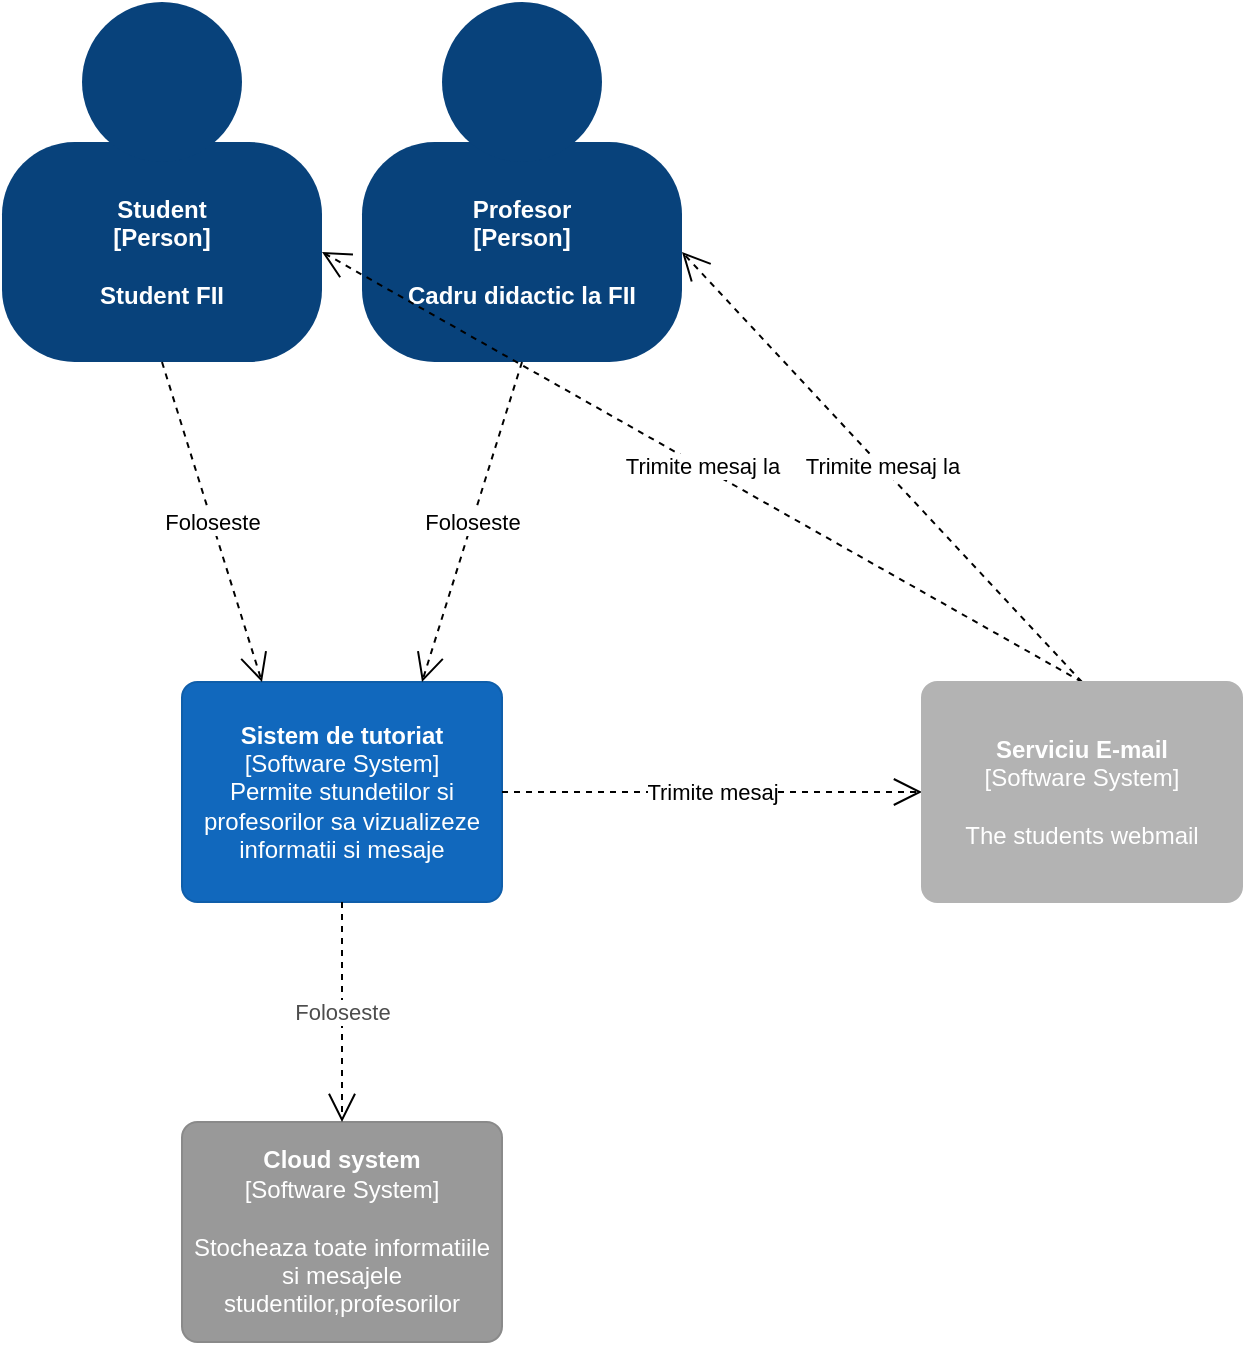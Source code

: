 <mxfile version="12.8.8" type="google" pages="3"><diagram id="9GTzfsVrzjvEQDihfQea" name="Page-1"><mxGraphModel dx="1238" dy="652" grid="1" gridSize="10" guides="1" tooltips="1" connect="1" arrows="1" fold="1" page="1" pageScale="1" pageWidth="827" pageHeight="1169" math="0" shadow="0"><root><mxCell id="0"/><mxCell id="1" parent="0"/><mxCell id="efYTFSb8s28YeH-5oUIu-1" value="" style="group;rounded=0;labelBackgroundColor=none;fillColor=none;fontColor=#ffffff;align=center;html=1;" vertex="1" connectable="0" parent="1"><mxGeometry y="100" width="160" height="180" as="geometry"/><C4Person as="c4"/></mxCell><object label="&lt;b&gt;Student&lt;br&gt;[Person]&lt;br&gt;&lt;br&gt;Student FII&lt;br&gt;&lt;/b&gt;" placeholders="1" c4Name="name" c4Type="body" c4Description="Description" id="efYTFSb8s28YeH-5oUIu-2"><mxCell style="rounded=1;whiteSpace=wrap;html=1;labelBackgroundColor=none;fillColor=#08427b;fontColor=#ffffff;align=center;arcSize=33;strokeColor=3c7fc0;" vertex="1" parent="efYTFSb8s28YeH-5oUIu-1"><mxGeometry y="70" width="160" height="110" as="geometry"/><C4Person as="c4"/></mxCell></object><mxCell id="efYTFSb8s28YeH-5oUIu-3" value="" style="ellipse;whiteSpace=wrap;html=1;aspect=fixed;rounded=0;labelBackgroundColor=none;fillColor=#08427b;fontSize=12;fontColor=#ffffff;align=center;strokeColor=3c7fc0;" vertex="1" parent="efYTFSb8s28YeH-5oUIu-1"><mxGeometry x="40" width="80" height="80" as="geometry"/><C4Person as="c4"/></mxCell><mxCell id="efYTFSb8s28YeH-5oUIu-4" value="" style="group;rounded=0;labelBackgroundColor=none;fillColor=none;fontColor=#ffffff;align=center;html=1;" vertex="1" connectable="0" parent="1"><mxGeometry x="180" y="100" width="160" height="180" as="geometry"/><C4Person as="c4"/></mxCell><object label="&lt;b&gt;Profesor&lt;br&gt;[Person]&lt;br&gt;&lt;br&gt;Cadru didactic la FII&lt;br&gt;&lt;/b&gt;" placeholders="1" c4Name="name" c4Type="body" c4Description="Description" id="efYTFSb8s28YeH-5oUIu-5"><mxCell style="rounded=1;whiteSpace=wrap;html=1;labelBackgroundColor=none;fillColor=#08427b;fontColor=#ffffff;align=center;arcSize=33;strokeColor=3c7fc0;" vertex="1" parent="efYTFSb8s28YeH-5oUIu-4"><mxGeometry y="70" width="160" height="110" as="geometry"/><C4Person as="c4"/></mxCell></object><mxCell id="efYTFSb8s28YeH-5oUIu-6" value="" style="ellipse;whiteSpace=wrap;html=1;aspect=fixed;rounded=0;labelBackgroundColor=none;fillColor=#08427b;fontSize=12;fontColor=#ffffff;align=center;strokeColor=3c7fc0;" vertex="1" parent="efYTFSb8s28YeH-5oUIu-4"><mxGeometry x="40" width="80" height="80" as="geometry"/><C4Person as="c4"/></mxCell><object label="&lt;b&gt;Sistem de tutoriat&lt;/b&gt;&lt;br&gt;&lt;div&gt;[Software System]&lt;/div&gt;&lt;div&gt;Permite stundetilor si profesorilor sa vizualizeze informatii si mesaje&lt;/div&gt;" placeholders="1" c4Name="name" c4Type="SoftwareSystem" c4Description="Description" id="efYTFSb8s28YeH-5oUIu-9"><mxCell style="rounded=1;whiteSpace=wrap;html=1;labelBackgroundColor=none;fillColor=#1168bd;fontColor=#ffffff;align=center;arcSize=7;strokeColor=#0f5eaa;rotation=0;" vertex="1" parent="1"><mxGeometry x="90" y="440" width="160" height="110" as="geometry"/><C4SoftwareSystem as="c4"/></mxCell></object><mxCell id="efYTFSb8s28YeH-5oUIu-14" value="Foloseste" style="endArrow=open;endSize=12;dashed=1;html=1;shadow=0;strokeColor=#000000;exitX=0.5;exitY=1;exitDx=0;exitDy=0;entryX=0.25;entryY=0;entryDx=0;entryDy=0;" edge="1" parent="1" source="efYTFSb8s28YeH-5oUIu-2" target="efYTFSb8s28YeH-5oUIu-9"><mxGeometry width="160" relative="1" as="geometry"><mxPoint x="160" y="260" as="sourcePoint"/><mxPoint x="320" y="260" as="targetPoint"/></mxGeometry></mxCell><mxCell id="efYTFSb8s28YeH-5oUIu-15" value="Foloseste" style="endArrow=open;endSize=12;dashed=1;html=1;shadow=0;strokeColor=#000000;exitX=0.5;exitY=1;exitDx=0;exitDy=0;entryX=0.75;entryY=0;entryDx=0;entryDy=0;" edge="1" parent="1" source="efYTFSb8s28YeH-5oUIu-5" target="efYTFSb8s28YeH-5oUIu-9"><mxGeometry width="160" relative="1" as="geometry"><mxPoint x="390" y="280" as="sourcePoint"/><mxPoint x="550" y="280" as="targetPoint"/></mxGeometry></mxCell><mxCell id="efYTFSb8s28YeH-5oUIu-17" value="Trimite mesaj" style="endArrow=open;endSize=12;dashed=1;html=1;shadow=0;strokeColor=#000000;exitX=1;exitY=0.5;exitDx=0;exitDy=0;entryX=0;entryY=0.5;entryDx=0;entryDy=0;" edge="1" parent="1" source="efYTFSb8s28YeH-5oUIu-9" target="efYTFSb8s28YeH-5oUIu-21"><mxGeometry width="160" relative="1" as="geometry"><mxPoint x="360" y="420" as="sourcePoint"/><mxPoint x="500" y="495" as="targetPoint"/></mxGeometry></mxCell><mxCell id="efYTFSb8s28YeH-5oUIu-18" value="Trimite mesaj la" style="endArrow=open;endSize=12;dashed=1;html=1;shadow=0;strokeColor=#000000;exitX=0.5;exitY=0;exitDx=0;exitDy=0;entryX=1;entryY=0.5;entryDx=0;entryDy=0;" edge="1" parent="1" source="efYTFSb8s28YeH-5oUIu-21" target="efYTFSb8s28YeH-5oUIu-5"><mxGeometry width="160" relative="1" as="geometry"><mxPoint x="580" y="440" as="sourcePoint"/><mxPoint x="740" y="360" as="targetPoint"/></mxGeometry></mxCell><mxCell id="efYTFSb8s28YeH-5oUIu-19" value="Trimite mesaj la" style="endArrow=open;endSize=12;dashed=1;html=1;shadow=0;strokeColor=#000000;exitX=0.5;exitY=0;exitDx=0;exitDy=0;entryX=1;entryY=0.5;entryDx=0;entryDy=0;" edge="1" parent="1" source="efYTFSb8s28YeH-5oUIu-21" target="efYTFSb8s28YeH-5oUIu-2"><mxGeometry width="160" relative="1" as="geometry"><mxPoint x="580" y="440" as="sourcePoint"/><mxPoint x="740" y="330" as="targetPoint"/></mxGeometry></mxCell><object label="&lt;b&gt;Serviciu E-mail&lt;/b&gt;&lt;div&gt;[Software System]&lt;/div&gt;&lt;div&gt;&lt;br&gt;&lt;/div&gt;&lt;div&gt;The students webmail&lt;/div&gt;" placeholders="1" c4Name="name" c4Type="SoftwareSystem" c4Description="Description" id="efYTFSb8s28YeH-5oUIu-21"><mxCell style="rounded=1;whiteSpace=wrap;html=1;labelBackgroundColor=none;fillColor=#B3B3B3;fontColor=#FFFFFF;align=center;arcSize=7;strokeColor=#B3B3B3;gradientColor=none;" vertex="1" parent="1"><mxGeometry x="460" y="440" width="160" height="110" as="geometry"/><C4SoftwareSystem as="c4"/></mxCell></object><object label="&lt;b&gt;Cloud system&lt;/b&gt;&lt;div&gt;[Software System]&lt;/div&gt;&lt;div&gt;&lt;br&gt;&lt;/div&gt;&lt;div&gt;Stocheaza toate informatiile si mesajele studentilor,profesorilor&lt;/div&gt;" placeholders="1" c4Name="name" c4Type="SoftwareSystemDependency" c4Description="Description" id="efYTFSb8s28YeH-5oUIu-24"><mxCell style="rounded=1;whiteSpace=wrap;html=1;labelBackgroundColor=none;fillColor=#999999;fontColor=#ffffff;align=center;arcSize=7;strokeColor=#8a8a8a;" vertex="1" parent="1"><mxGeometry x="90" y="660" width="160" height="110" as="geometry"/><C4SoftwareSystemDependency as="c4"/></mxCell></object><mxCell id="efYTFSb8s28YeH-5oUIu-26" value="&lt;font color=&quot;#4d4d4d&quot;&gt;Foloseste&lt;/font&gt;" style="endArrow=open;endSize=12;dashed=1;html=1;shadow=0;strokeColor=#000000;fontColor=#808080;exitX=0.5;exitY=1;exitDx=0;exitDy=0;entryX=0.5;entryY=0;entryDx=0;entryDy=0;" edge="1" parent="1" source="efYTFSb8s28YeH-5oUIu-9" target="efYTFSb8s28YeH-5oUIu-24"><mxGeometry width="160" relative="1" as="geometry"><mxPoint x="330" y="560" as="sourcePoint"/><mxPoint x="490" y="560" as="targetPoint"/></mxGeometry></mxCell></root></mxGraphModel></diagram><diagram id="sxx1JhYZmJL_DfwRefPi" name="Page-2"><mxGraphModel dx="1238" dy="652" grid="1" gridSize="10" guides="1" tooltips="1" connect="1" arrows="1" fold="1" page="1" pageScale="1" pageWidth="827" pageHeight="1169" math="0" shadow="0"><root><mxCell id="0j8mNJteh-1V-HJj32X8-0"/><mxCell id="0j8mNJteh-1V-HJj32X8-1" parent="0j8mNJteh-1V-HJj32X8-0"/><mxCell id="kFMIJurresCR93gQ5Bh2-0" value="" style="group;rounded=0;labelBackgroundColor=none;fillColor=none;fontColor=#ffffff;align=center;html=1;" vertex="1" connectable="0" parent="0j8mNJteh-1V-HJj32X8-1"><mxGeometry x="170" y="100" width="160" height="180" as="geometry"/><C4Person as="c4"/></mxCell><object label="&lt;b&gt;Student&lt;br&gt;[Person]&lt;br&gt;&lt;br&gt;Student FII&lt;br&gt;&lt;/b&gt;" placeholders="1" c4Name="name" c4Type="body" c4Description="Description" id="kFMIJurresCR93gQ5Bh2-1"><mxCell style="rounded=1;whiteSpace=wrap;html=1;labelBackgroundColor=none;fillColor=#08427b;fontColor=#ffffff;align=center;arcSize=33;strokeColor=3c7fc0;" vertex="1" parent="kFMIJurresCR93gQ5Bh2-0"><mxGeometry y="70" width="160" height="110" as="geometry"/><C4Person as="c4"/></mxCell></object><mxCell id="kFMIJurresCR93gQ5Bh2-2" value="" style="ellipse;whiteSpace=wrap;html=1;aspect=fixed;rounded=0;labelBackgroundColor=none;fillColor=#08427b;fontSize=12;fontColor=#ffffff;align=center;strokeColor=3c7fc0;" vertex="1" parent="kFMIJurresCR93gQ5Bh2-0"><mxGeometry x="40" width="80" height="80" as="geometry"/><C4Person as="c4"/></mxCell><mxCell id="kFMIJurresCR93gQ5Bh2-3" value="" style="group;rounded=0;labelBackgroundColor=none;fillColor=none;fontColor=#ffffff;align=center;html=1;" vertex="1" connectable="0" parent="0j8mNJteh-1V-HJj32X8-1"><mxGeometry x="420" y="100" width="160" height="180" as="geometry"/><C4Person as="c4"/></mxCell><object label="&lt;b&gt;Profesor&lt;br&gt;[Person]&lt;br&gt;&lt;br&gt;Cadru didactic la FII&lt;br&gt;&lt;/b&gt;" placeholders="1" c4Name="name" c4Type="body" c4Description="Description" id="kFMIJurresCR93gQ5Bh2-4"><mxCell style="rounded=1;whiteSpace=wrap;html=1;labelBackgroundColor=none;fillColor=#08427b;fontColor=#ffffff;align=center;arcSize=33;strokeColor=3c7fc0;" vertex="1" parent="kFMIJurresCR93gQ5Bh2-3"><mxGeometry y="70" width="160" height="110" as="geometry"/><C4Person as="c4"/></mxCell></object><mxCell id="kFMIJurresCR93gQ5Bh2-5" value="" style="ellipse;whiteSpace=wrap;html=1;aspect=fixed;rounded=0;labelBackgroundColor=none;fillColor=#08427b;fontSize=12;fontColor=#ffffff;align=center;strokeColor=3c7fc0;" vertex="1" parent="kFMIJurresCR93gQ5Bh2-3"><mxGeometry x="40" width="80" height="80" as="geometry"/><C4Person as="c4"/></mxCell><mxCell id="kFMIJurresCR93gQ5Bh2-7" value="Foloseste" style="endArrow=open;endSize=12;dashed=1;html=1;shadow=0;strokeColor=#000000;exitX=0.5;exitY=1;exitDx=0;exitDy=0;entryX=0.5;entryY=0;entryDx=0;entryDy=0;" edge="1" parent="0j8mNJteh-1V-HJj32X8-1" source="kFMIJurresCR93gQ5Bh2-1" target="6yXONLozKb7UKd4MPoB6-2"><mxGeometry width="160" relative="1" as="geometry"><mxPoint x="340" y="260" as="sourcePoint"/><mxPoint x="330" y="370" as="targetPoint"/></mxGeometry></mxCell><mxCell id="kFMIJurresCR93gQ5Bh2-8" value="Foloseste" style="endArrow=open;endSize=12;dashed=1;html=1;shadow=0;strokeColor=#000000;exitX=0.5;exitY=1;exitDx=0;exitDy=0;entryX=0.75;entryY=0;entryDx=0;entryDy=0;" edge="1" parent="0j8mNJteh-1V-HJj32X8-1" source="kFMIJurresCR93gQ5Bh2-4" target="6yXONLozKb7UKd4MPoB6-2"><mxGeometry width="160" relative="1" as="geometry"><mxPoint x="570" y="280" as="sourcePoint"/><mxPoint x="570" y="360" as="targetPoint"/></mxGeometry></mxCell><mxCell id="kFMIJurresCR93gQ5Bh2-9" value="Trimite mesaj" style="endArrow=open;endSize=12;dashed=1;html=1;shadow=0;strokeColor=#000000;entryX=0;entryY=0.5;entryDx=0;entryDy=0;exitX=1;exitY=0.25;exitDx=0;exitDy=0;" edge="1" parent="0j8mNJteh-1V-HJj32X8-1" source="xH9_9hvXCQVg_76v4NEz-4" target="kFMIJurresCR93gQ5Bh2-12"><mxGeometry width="160" relative="1" as="geometry"><mxPoint x="720" y="480" as="sourcePoint"/><mxPoint x="680" y="495" as="targetPoint"/></mxGeometry></mxCell><mxCell id="kFMIJurresCR93gQ5Bh2-10" value="Trimite mesaj la" style="endArrow=open;endSize=12;dashed=1;html=1;shadow=0;strokeColor=#000000;exitX=0.5;exitY=0;exitDx=0;exitDy=0;entryX=1;entryY=0.5;entryDx=0;entryDy=0;" edge="1" parent="0j8mNJteh-1V-HJj32X8-1" source="kFMIJurresCR93gQ5Bh2-12" target="kFMIJurresCR93gQ5Bh2-4"><mxGeometry width="160" relative="1" as="geometry"><mxPoint x="760" y="440" as="sourcePoint"/><mxPoint x="920" y="360" as="targetPoint"/></mxGeometry></mxCell><mxCell id="kFMIJurresCR93gQ5Bh2-11" value="Trimite mesaj la" style="endArrow=open;endSize=12;dashed=1;html=1;shadow=0;strokeColor=#000000;exitX=0.5;exitY=0;exitDx=0;exitDy=0;entryX=1;entryY=0.5;entryDx=0;entryDy=0;" edge="1" parent="0j8mNJteh-1V-HJj32X8-1" source="kFMIJurresCR93gQ5Bh2-12" target="kFMIJurresCR93gQ5Bh2-1"><mxGeometry width="160" relative="1" as="geometry"><mxPoint x="760" y="440" as="sourcePoint"/><mxPoint x="920" y="330" as="targetPoint"/></mxGeometry></mxCell><object label="&lt;b&gt;Serviciu E-mail&lt;/b&gt;&lt;div&gt;[Software System]&lt;/div&gt;&lt;div&gt;&lt;br&gt;&lt;/div&gt;&lt;div&gt;The students webmail&lt;/div&gt;" placeholders="1" c4Name="name" c4Type="SoftwareSystem" c4Description="Description" id="kFMIJurresCR93gQ5Bh2-12"><mxCell style="rounded=1;whiteSpace=wrap;html=1;labelBackgroundColor=none;fillColor=#B3B3B3;fontColor=#FFFFFF;align=center;arcSize=7;strokeColor=#B3B3B3;gradientColor=none;" vertex="1" parent="0j8mNJteh-1V-HJj32X8-1"><mxGeometry x="847" y="340" width="160" height="110" as="geometry"/><C4SoftwareSystem as="c4"/></mxCell></object><object label="&lt;b&gt;Cloud system&lt;/b&gt;&lt;div&gt;[Software System]&lt;/div&gt;&lt;div&gt;&lt;br&gt;&lt;/div&gt;&lt;div&gt;Stocheaza toate informatiile si mesajele studentilor,profesorilor&lt;/div&gt;" placeholders="1" c4Name="name" c4Type="SoftwareSystemDependency" c4Description="Description" id="kFMIJurresCR93gQ5Bh2-13"><mxCell style="rounded=1;whiteSpace=wrap;html=1;labelBackgroundColor=none;fillColor=#999999;fontColor=#ffffff;align=center;arcSize=7;strokeColor=#8a8a8a;" vertex="1" parent="0j8mNJteh-1V-HJj32X8-1"><mxGeometry x="847" y="565" width="160" height="110" as="geometry"/><C4SoftwareSystemDependency as="c4"/></mxCell></object><mxCell id="kFMIJurresCR93gQ5Bh2-14" value="&lt;font color=&quot;#4d4d4d&quot;&gt;Foloseste&lt;/font&gt;" style="endArrow=open;endSize=12;dashed=1;html=1;shadow=0;strokeColor=#000000;fontColor=#808080;entryX=0;entryY=0.5;entryDx=0;entryDy=0;exitX=1;exitY=0.5;exitDx=0;exitDy=0;" edge="1" parent="0j8mNJteh-1V-HJj32X8-1" source="xH9_9hvXCQVg_76v4NEz-4" target="kFMIJurresCR93gQ5Bh2-13"><mxGeometry width="160" relative="1" as="geometry"><mxPoint x="750" y="620" as="sourcePoint"/><mxPoint x="990" y="590" as="targetPoint"/></mxGeometry></mxCell><mxCell id="6yXONLozKb7UKd4MPoB6-1" value="" style="rounded=0;whiteSpace=wrap;html=1;strokeColor=#4D4D4D;fillColor=none;gradientColor=none;fontColor=#000000;dashed=1;" vertex="1" parent="0j8mNJteh-1V-HJj32X8-1"><mxGeometry x="20" y="390" width="700" height="430" as="geometry"/></mxCell><object label="&lt;b&gt;Aplicatie Web&lt;/b&gt;&lt;br&gt;&lt;div&gt;[Javascript]&lt;/div&gt;&lt;div&gt;&lt;br&gt;&lt;/div&gt;&lt;div&gt;Livreaza continutul existent&lt;/div&gt;" placeholders="1" c4Name="name" c4Type="SoftwareSystem" c4Description="Description" id="6yXONLozKb7UKd4MPoB6-2"><mxCell style="rounded=1;whiteSpace=wrap;html=1;labelBackgroundColor=none;fillColor=#1168bd;fontColor=#ffffff;align=center;arcSize=7;strokeColor=#0f5eaa;dashed=1;" vertex="1" parent="0j8mNJteh-1V-HJj32X8-1"><mxGeometry x="120" y="430" width="160" height="110" as="geometry"/><C4SoftwareSystem as="c4"/></mxCell></object><object label="&lt;b&gt;Aplicatie mobila&lt;/b&gt;&lt;div&gt;[Java]&lt;/div&gt;&lt;div&gt;&lt;br&gt;&lt;/div&gt;&lt;div&gt;Livreaza functionalitati pentru mobil&lt;/div&gt;" placeholders="1" c4Name="name" c4Type="SoftwareSystem" c4Description="Description" id="6yXONLozKb7UKd4MPoB6-3"><mxCell style="rounded=1;whiteSpace=wrap;html=1;labelBackgroundColor=none;fillColor=#1168bd;fontColor=#ffffff;align=center;arcSize=7;strokeColor=#0f5eaa;dashed=1;" vertex="1" parent="0j8mNJteh-1V-HJj32X8-1"><mxGeometry x="430" y="430" width="160" height="110" as="geometry"/><C4SoftwareSystem as="c4"/></mxCell></object><mxCell id="xH9_9hvXCQVg_76v4NEz-0" value="" style="endArrow=open;endSize=12;dashed=1;html=1;shadow=0;strokeColor=#000000;exitX=0.5;exitY=1;exitDx=0;exitDy=0;" edge="1" parent="0j8mNJteh-1V-HJj32X8-1" source="kFMIJurresCR93gQ5Bh2-1"><mxGeometry x="0.001" width="160" relative="1" as="geometry"><mxPoint x="280" y="290" as="sourcePoint"/><mxPoint x="490" y="430" as="targetPoint"/><mxPoint as="offset"/></mxGeometry></mxCell><mxCell id="xH9_9hvXCQVg_76v4NEz-1" value="Foloseste" style="endArrow=open;endSize=12;dashed=1;html=1;shadow=0;strokeColor=#000000;exitX=0.5;exitY=1;exitDx=0;exitDy=0;entryX=0.75;entryY=0;entryDx=0;entryDy=0;" edge="1" parent="0j8mNJteh-1V-HJj32X8-1" source="kFMIJurresCR93gQ5Bh2-4" target="6yXONLozKb7UKd4MPoB6-3"><mxGeometry width="160" relative="1" as="geometry"><mxPoint x="290" y="310" as="sourcePoint"/><mxPoint x="160" y="475" as="targetPoint"/></mxGeometry></mxCell><object label="&lt;span&gt;Baza de date&lt;/span&gt;&lt;div&gt;[Container:&amp;nbsp;Relational database schema]&lt;/div&gt;&lt;div&gt;&lt;br&gt;&lt;/div&gt;&lt;div&gt;&lt;b&gt;Stocheaza date de logare ale utilizatorilor, postari, mesaje&lt;/b&gt;&lt;/div&gt;" placeholders="1" c4Type="Database" c4Technology="technology" c4Description="Description" id="xH9_9hvXCQVg_76v4NEz-3"><mxCell style="shape=cylinder;whiteSpace=wrap;html=1;boundedLbl=1;rounded=0;labelBackgroundColor=none;fillColor=#438dd5;fontSize=12;fontColor=#ffffff;align=center;strokeColor=#3c7fc0;dashed=1;" vertex="1" parent="0j8mNJteh-1V-HJj32X8-1"><mxGeometry x="120" y="645" width="160" height="140" as="geometry"/><C4Database as="c4"/></mxCell></object><object label="&lt;b&gt;API&lt;/b&gt;&lt;div&gt;[Java]&lt;/div&gt;&lt;div&gt;&lt;br&gt;&lt;/div&gt;&lt;div&gt;Description&lt;/div&gt;" placeholders="1" c4Name="name" c4Type="SoftwareSystem" c4Description="Description" id="xH9_9hvXCQVg_76v4NEz-4"><mxCell style="rounded=1;whiteSpace=wrap;html=1;labelBackgroundColor=none;fillColor=#1168bd;fontColor=#ffffff;align=center;arcSize=7;strokeColor=#0f5eaa;dashed=1;" vertex="1" parent="0j8mNJteh-1V-HJj32X8-1"><mxGeometry x="430" y="660" width="160" height="110" as="geometry"/><C4SoftwareSystem as="c4"/></mxCell></object><mxCell id="xH9_9hvXCQVg_76v4NEz-5" value="Citeste date si scrie&lt;br&gt;[JDBC]" style="endArrow=open;endSize=12;dashed=1;html=1;shadow=0;strokeColor=#000000;fontColor=#000000;exitX=0;exitY=0.5;exitDx=0;exitDy=0;entryX=1;entryY=0.5;entryDx=0;entryDy=0;" edge="1" parent="0j8mNJteh-1V-HJj32X8-1" source="xH9_9hvXCQVg_76v4NEz-4" target="xH9_9hvXCQVg_76v4NEz-3"><mxGeometry width="160" relative="1" as="geometry"><mxPoint x="260" y="630" as="sourcePoint"/><mxPoint x="420" y="630" as="targetPoint"/></mxGeometry></mxCell><mxCell id="xH9_9hvXCQVg_76v4NEz-6" value="Foloseste" style="endArrow=open;endSize=12;dashed=1;html=1;shadow=0;strokeColor=#000000;exitX=0.5;exitY=1;exitDx=0;exitDy=0;entryX=0.25;entryY=0;entryDx=0;entryDy=0;" edge="1" parent="0j8mNJteh-1V-HJj32X8-1" source="6yXONLozKb7UKd4MPoB6-2" target="xH9_9hvXCQVg_76v4NEz-4"><mxGeometry width="160" relative="1" as="geometry"><mxPoint x="270" y="290" as="sourcePoint"/><mxPoint x="210" y="440" as="targetPoint"/></mxGeometry></mxCell><mxCell id="xH9_9hvXCQVg_76v4NEz-7" value="Foloseste" style="endArrow=open;endSize=12;dashed=1;html=1;shadow=0;strokeColor=#000000;exitX=0.5;exitY=1;exitDx=0;exitDy=0;entryX=0.5;entryY=0;entryDx=0;entryDy=0;" edge="1" parent="0j8mNJteh-1V-HJj32X8-1" source="6yXONLozKb7UKd4MPoB6-3" target="xH9_9hvXCQVg_76v4NEz-4"><mxGeometry width="160" relative="1" as="geometry"><mxPoint x="210" y="550" as="sourcePoint"/><mxPoint x="480" y="670" as="targetPoint"/></mxGeometry></mxCell></root></mxGraphModel></diagram><diagram id="jHC7U3VdyUp2n8SMkV_c" name="Page-3"><mxGraphModel dx="1052" dy="554" grid="1" gridSize="10" guides="1" tooltips="1" connect="1" arrows="1" fold="1" page="1" pageScale="1" pageWidth="827" pageHeight="1169" math="0" shadow="0"><root><mxCell id="evP3-xCwYPEdlMW0ztxW-0"/><mxCell id="evP3-xCwYPEdlMW0ztxW-1" parent="evP3-xCwYPEdlMW0ztxW-0"/><object label="&lt;b&gt;Aplicatie Web&lt;/b&gt;&lt;br&gt;&lt;div&gt;[Javascript]&lt;/div&gt;&lt;div&gt;&lt;br&gt;&lt;/div&gt;&lt;div&gt;Livreaza continutul existent&lt;/div&gt;" placeholders="1" c4Name="name" c4Type="SoftwareSystem" c4Description="Description" id="hODPvMUtViDI_rGhYphL-0"><mxCell style="rounded=1;whiteSpace=wrap;html=1;labelBackgroundColor=none;fillColor=#1168bd;fontColor=#ffffff;align=center;arcSize=7;strokeColor=#0f5eaa;dashed=1;" vertex="1" parent="evP3-xCwYPEdlMW0ztxW-1"><mxGeometry y="240" width="160" height="110" as="geometry"/><C4SoftwareSystem as="c4"/></mxCell></object><object label="&lt;b&gt;Aplicatie mobila&lt;/b&gt;&lt;div&gt;[Java]&lt;/div&gt;&lt;div&gt;&lt;br&gt;&lt;/div&gt;&lt;div&gt;Livreaza functionalitati pentru mobil&lt;/div&gt;" placeholders="1" c4Name="name" c4Type="SoftwareSystem" c4Description="Description" id="hODPvMUtViDI_rGhYphL-1"><mxCell style="rounded=1;whiteSpace=wrap;html=1;labelBackgroundColor=none;fillColor=#1168bd;fontColor=#ffffff;align=center;arcSize=7;strokeColor=#0f5eaa;dashed=1;" vertex="1" parent="evP3-xCwYPEdlMW0ztxW-1"><mxGeometry x="210" y="240" width="160" height="110" as="geometry"/><C4SoftwareSystem as="c4"/></mxCell></object><object label="&lt;span&gt;Baza de date&lt;/span&gt;&lt;div&gt;[Container:&amp;nbsp;Relational database schema]&lt;/div&gt;&lt;div&gt;&lt;br&gt;&lt;/div&gt;&lt;div&gt;&lt;b&gt;Stocheaza date de logare ale utilizatorilor, postari, mesaje&lt;/b&gt;&lt;/div&gt;" placeholders="1" c4Type="Database" c4Technology="technology" c4Description="Description" id="r_9aGdUVJRtj8_G-lvhG-0"><mxCell style="shape=cylinder;whiteSpace=wrap;html=1;boundedLbl=1;rounded=0;labelBackgroundColor=none;fillColor=#438dd5;fontSize=12;fontColor=#ffffff;align=center;strokeColor=#3c7fc0;dashed=1;" vertex="1" parent="evP3-xCwYPEdlMW0ztxW-1"><mxGeometry x="120" y="830" width="160" height="140" as="geometry"/><C4Database as="c4"/></mxCell></object><object label="&lt;b&gt;Cloud system&lt;/b&gt;&lt;div&gt;[Software System]&lt;/div&gt;&lt;div&gt;&lt;br&gt;&lt;/div&gt;&lt;div&gt;Stocheaza toate informatiile si mesajele studentilor,profesorilor&lt;/div&gt;" placeholders="1" c4Name="name" c4Type="SoftwareSystemDependency" c4Description="Description" id="c2rx2Zv2ntQjWSZXoCko-0"><mxCell style="rounded=1;whiteSpace=wrap;html=1;labelBackgroundColor=none;fillColor=#999999;fontColor=#ffffff;align=center;arcSize=7;strokeColor=#8a8a8a;" vertex="1" parent="evP3-xCwYPEdlMW0ztxW-1"><mxGeometry x="667" y="610" width="160" height="110" as="geometry"/><C4SoftwareSystemDependency as="c4"/></mxCell></object><mxCell id="X_K7yvdv_h2X6iwAlSl8-0" value="" style="rounded=0;whiteSpace=wrap;html=1;strokeColor=#4D4D4D;fillColor=none;gradientColor=none;fontColor=#000000;dashed=1;" vertex="1" parent="evP3-xCwYPEdlMW0ztxW-1"><mxGeometry x="60" y="402" width="570" height="365" as="geometry"/></mxCell><object label="&lt;b&gt;Interfata aplicatiei&lt;/b&gt;&lt;br&gt;&lt;div&gt;[Component: Java&lt;span&gt;]&lt;/span&gt;&lt;/div&gt;&lt;div&gt;&lt;br&gt;&lt;/div&gt;&lt;div&gt;Faciliteaza interactiunea utilizatorilor cu functionalitatile oferite de aplicatiei&lt;/div&gt;" placeholders="1" c4Name="name" c4Type="Component" c4Technology="technology" c4Description="Description" id="X_K7yvdv_h2X6iwAlSl8-1"><mxCell style="rounded=1;whiteSpace=wrap;html=1;labelBackgroundColor=none;fillColor=#85bbf0;fontColor=#000000;align=center;arcSize=7;strokeColor=#78a8d8;dashed=1;" vertex="1" parent="evP3-xCwYPEdlMW0ztxW-1"><mxGeometry x="380" y="610" width="160" height="110" as="geometry"/><C4Component as="c4"/></mxCell></object><object label="&lt;b&gt;Componenta de securitate&lt;/b&gt;&lt;br&gt;&lt;div&gt;[Component: C++&lt;span&gt;]&lt;/span&gt;&lt;/div&gt;&lt;div&gt;&lt;br&gt;&lt;/div&gt;&lt;div&gt;Permite functionalitati de schimbare ale parolei, recuperare&lt;/div&gt;" placeholders="1" c4Name="name" c4Type="Component" c4Technology="technology" c4Description="Description" id="X_K7yvdv_h2X6iwAlSl8-2"><mxCell style="rounded=1;whiteSpace=wrap;html=1;labelBackgroundColor=none;fillColor=#85bbf0;fontColor=#000000;align=center;arcSize=7;strokeColor=#78a8d8;dashed=1;" vertex="1" parent="evP3-xCwYPEdlMW0ztxW-1"><mxGeometry x="120" y="610" width="160" height="110" as="geometry"/><C4Component as="c4"/></mxCell></object><object label="&lt;b&gt;Controller trimitere/accesare mesaje&lt;/b&gt;&lt;br&gt;&lt;div&gt;[Component: Java&lt;span&gt;]&lt;/span&gt;&lt;/div&gt;&lt;div&gt;&lt;br&gt;&lt;/div&gt;&lt;div&gt;Prin intermediul lui se realizeaza comunicarea prin mesaje&lt;/div&gt;" placeholders="1" c4Name="name" c4Type="Component" c4Technology="technology" c4Description="Description" id="X_K7yvdv_h2X6iwAlSl8-3"><mxCell style="rounded=1;whiteSpace=wrap;html=1;labelBackgroundColor=none;fillColor=#85bbf0;fontColor=#000000;align=center;arcSize=7;strokeColor=#78a8d8;dashed=1;" vertex="1" parent="evP3-xCwYPEdlMW0ztxW-1"><mxGeometry x="380" y="450" width="160" height="110" as="geometry"/><C4Component as="c4"/></mxCell></object><object label="&lt;b&gt;Formular de inregistrare/logare&lt;/b&gt;&lt;br&gt;&lt;div&gt;[Component: HTML5&lt;span&gt;]&lt;/span&gt;&lt;/div&gt;&lt;div&gt;&lt;br&gt;&lt;/div&gt;&lt;div&gt;Permite utilizatorilor sa se autentifice in aplicatie&lt;/div&gt;" placeholders="1" c4Name="name" c4Type="Component" c4Technology="technology" c4Description="Description" id="X_K7yvdv_h2X6iwAlSl8-4"><mxCell style="rounded=1;whiteSpace=wrap;html=1;labelBackgroundColor=none;fillColor=#85bbf0;fontColor=#000000;align=center;arcSize=7;strokeColor=#78a8d8;dashed=1;" vertex="1" parent="evP3-xCwYPEdlMW0ztxW-1"><mxGeometry x="120" y="450" width="160" height="110" as="geometry"/><C4Component as="c4"/></mxCell></object><mxCell id="JTmRjUxGMdm5PVSrGhRP-0" value="Citeste date si scrie&lt;br&gt;[JDBC]" style="endArrow=open;endSize=12;dashed=1;html=1;shadow=0;strokeColor=#000000;fontColor=#000000;entryX=0.5;entryY=0;entryDx=0;entryDy=0;exitX=0.5;exitY=1;exitDx=0;exitDy=0;" edge="1" parent="evP3-xCwYPEdlMW0ztxW-1" source="X_K7yvdv_h2X6iwAlSl8-2" target="r_9aGdUVJRtj8_G-lvhG-0"><mxGeometry width="160" relative="1" as="geometry"><mxPoint x="370" y="810" as="sourcePoint"/><mxPoint x="280" y="715" as="targetPoint"/></mxGeometry></mxCell><mxCell id="CqZeuVdMi3kXs82iFNJU-0" value="Foloseste" style="endArrow=open;endSize=12;dashed=1;html=1;shadow=0;strokeColor=#000000;exitX=0.5;exitY=1;exitDx=0;exitDy=0;entryX=0.5;entryY=0;entryDx=0;entryDy=0;" edge="1" parent="evP3-xCwYPEdlMW0ztxW-1" source="X_K7yvdv_h2X6iwAlSl8-4" target="X_K7yvdv_h2X6iwAlSl8-2"><mxGeometry width="160" relative="1" as="geometry"><mxPoint x="200" y="540" as="sourcePoint"/><mxPoint x="470" y="660" as="targetPoint"/></mxGeometry></mxCell><mxCell id="CqZeuVdMi3kXs82iFNJU-1" value="Foloseste" style="endArrow=open;endSize=12;dashed=1;html=1;shadow=0;strokeColor=#000000;exitX=0.5;exitY=1;exitDx=0;exitDy=0;entryX=0.5;entryY=0;entryDx=0;entryDy=0;" edge="1" parent="evP3-xCwYPEdlMW0ztxW-1" source="X_K7yvdv_h2X6iwAlSl8-3" target="X_K7yvdv_h2X6iwAlSl8-1"><mxGeometry width="160" relative="1" as="geometry"><mxPoint x="210" y="570.0" as="sourcePoint"/><mxPoint x="210" y="610" as="targetPoint"/></mxGeometry></mxCell><mxCell id="CqZeuVdMi3kXs82iFNJU-2" value="Foloseste" style="endArrow=open;endSize=12;dashed=1;html=1;shadow=0;strokeColor=#000000;exitX=0.5;exitY=1;exitDx=0;exitDy=0;entryX=0.25;entryY=0;entryDx=0;entryDy=0;" edge="1" parent="evP3-xCwYPEdlMW0ztxW-1" source="hODPvMUtViDI_rGhYphL-0" target="X_K7yvdv_h2X6iwAlSl8-4"><mxGeometry width="160" relative="1" as="geometry"><mxPoint x="220" y="580.0" as="sourcePoint"/><mxPoint x="220" y="620" as="targetPoint"/></mxGeometry></mxCell><mxCell id="CqZeuVdMi3kXs82iFNJU-4" value="Foloseste" style="endArrow=open;endSize=12;dashed=1;html=1;shadow=0;strokeColor=#000000;exitX=0.5;exitY=1;exitDx=0;exitDy=0;entryX=0.75;entryY=0;entryDx=0;entryDy=0;" edge="1" parent="evP3-xCwYPEdlMW0ztxW-1" source="hODPvMUtViDI_rGhYphL-1" target="X_K7yvdv_h2X6iwAlSl8-4"><mxGeometry width="160" relative="1" as="geometry"><mxPoint x="200.0" y="360.0" as="sourcePoint"/><mxPoint x="220.0" y="470.0" as="targetPoint"/></mxGeometry></mxCell><mxCell id="3pfP6YfJwivGQMOnzgE1-1" value="Foloseste" style="endArrow=open;endSize=12;dashed=1;html=1;shadow=0;strokeColor=#000000;exitX=1;exitY=0.5;exitDx=0;exitDy=0;entryX=0;entryY=0.5;entryDx=0;entryDy=0;" edge="1" parent="evP3-xCwYPEdlMW0ztxW-1" source="X_K7yvdv_h2X6iwAlSl8-1" target="c2rx2Zv2ntQjWSZXoCko-0"><mxGeometry width="160" relative="1" as="geometry"><mxPoint x="220.0" y="380.0" as="sourcePoint"/><mxPoint x="240.0" y="490.0" as="targetPoint"/></mxGeometry></mxCell><mxCell id="3pfP6YfJwivGQMOnzgE1-2" value="Foloseste" style="endArrow=open;endSize=12;dashed=1;html=1;shadow=0;strokeColor=#000000;exitX=0.5;exitY=1;exitDx=0;exitDy=0;entryX=0.5;entryY=0;entryDx=0;entryDy=0;" edge="1" parent="evP3-xCwYPEdlMW0ztxW-1" source="hODPvMUtViDI_rGhYphL-0" target="X_K7yvdv_h2X6iwAlSl8-3"><mxGeometry width="160" relative="1" as="geometry"><mxPoint x="90" y="360" as="sourcePoint"/><mxPoint x="170" y="460" as="targetPoint"/><Array as="points"><mxPoint x="270" y="400"/></Array><mxPoint as="offset"/></mxGeometry></mxCell><mxCell id="3pfP6YfJwivGQMOnzgE1-3" value="Foloseste" style="endArrow=open;endSize=12;dashed=1;html=1;shadow=0;strokeColor=#000000;exitX=0.5;exitY=1;exitDx=0;exitDy=0;entryX=0.75;entryY=0;entryDx=0;entryDy=0;" edge="1" parent="evP3-xCwYPEdlMW0ztxW-1" source="hODPvMUtViDI_rGhYphL-1" target="X_K7yvdv_h2X6iwAlSl8-3"><mxGeometry width="160" relative="1" as="geometry"><mxPoint x="100" y="370" as="sourcePoint"/><mxPoint x="180" y="470" as="targetPoint"/></mxGeometry></mxCell></root></mxGraphModel></diagram></mxfile>
